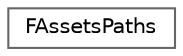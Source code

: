 digraph "类继承关系图"
{
 // INTERACTIVE_SVG=YES
 // LATEX_PDF_SIZE
  bgcolor="transparent";
  edge [fontname=Helvetica,fontsize=10,labelfontname=Helvetica,labelfontsize=10];
  node [fontname=Helvetica,fontsize=10,shape=box,height=0.2,width=0.4];
  rankdir="LR";
  Node0 [id="Node000000",label="FAssetsPaths",height=0.2,width=0.4,color="grey40", fillcolor="white", style="filled",URL="$de/dbf/structFAssetsPaths.html",tooltip="Struct containing all assets data read from .Package.json file."];
}
